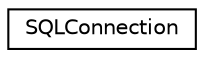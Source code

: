 digraph "Graphical Class Hierarchy"
{
 // LATEX_PDF_SIZE
  edge [fontname="Helvetica",fontsize="10",labelfontname="Helvetica",labelfontsize="10"];
  node [fontname="Helvetica",fontsize="10",shape=record];
  rankdir="LR";
  Node0 [label="SQLConnection",height=0.2,width=0.4,color="black", fillcolor="white", style="filled",URL="$classsql__connection_1_1SQLConnection.html",tooltip=" "];
}
